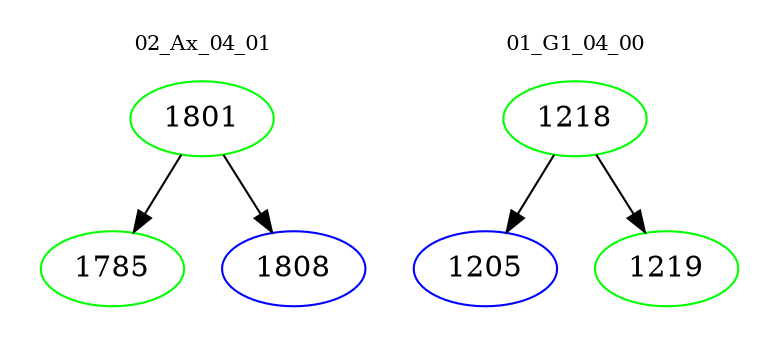 digraph{
subgraph cluster_0 {
color = white
label = "02_Ax_04_01";
fontsize=10;
T0_1801 [label="1801", color="green"]
T0_1801 -> T0_1785 [color="black"]
T0_1785 [label="1785", color="green"]
T0_1801 -> T0_1808 [color="black"]
T0_1808 [label="1808", color="blue"]
}
subgraph cluster_1 {
color = white
label = "01_G1_04_00";
fontsize=10;
T1_1218 [label="1218", color="green"]
T1_1218 -> T1_1205 [color="black"]
T1_1205 [label="1205", color="blue"]
T1_1218 -> T1_1219 [color="black"]
T1_1219 [label="1219", color="green"]
}
}
